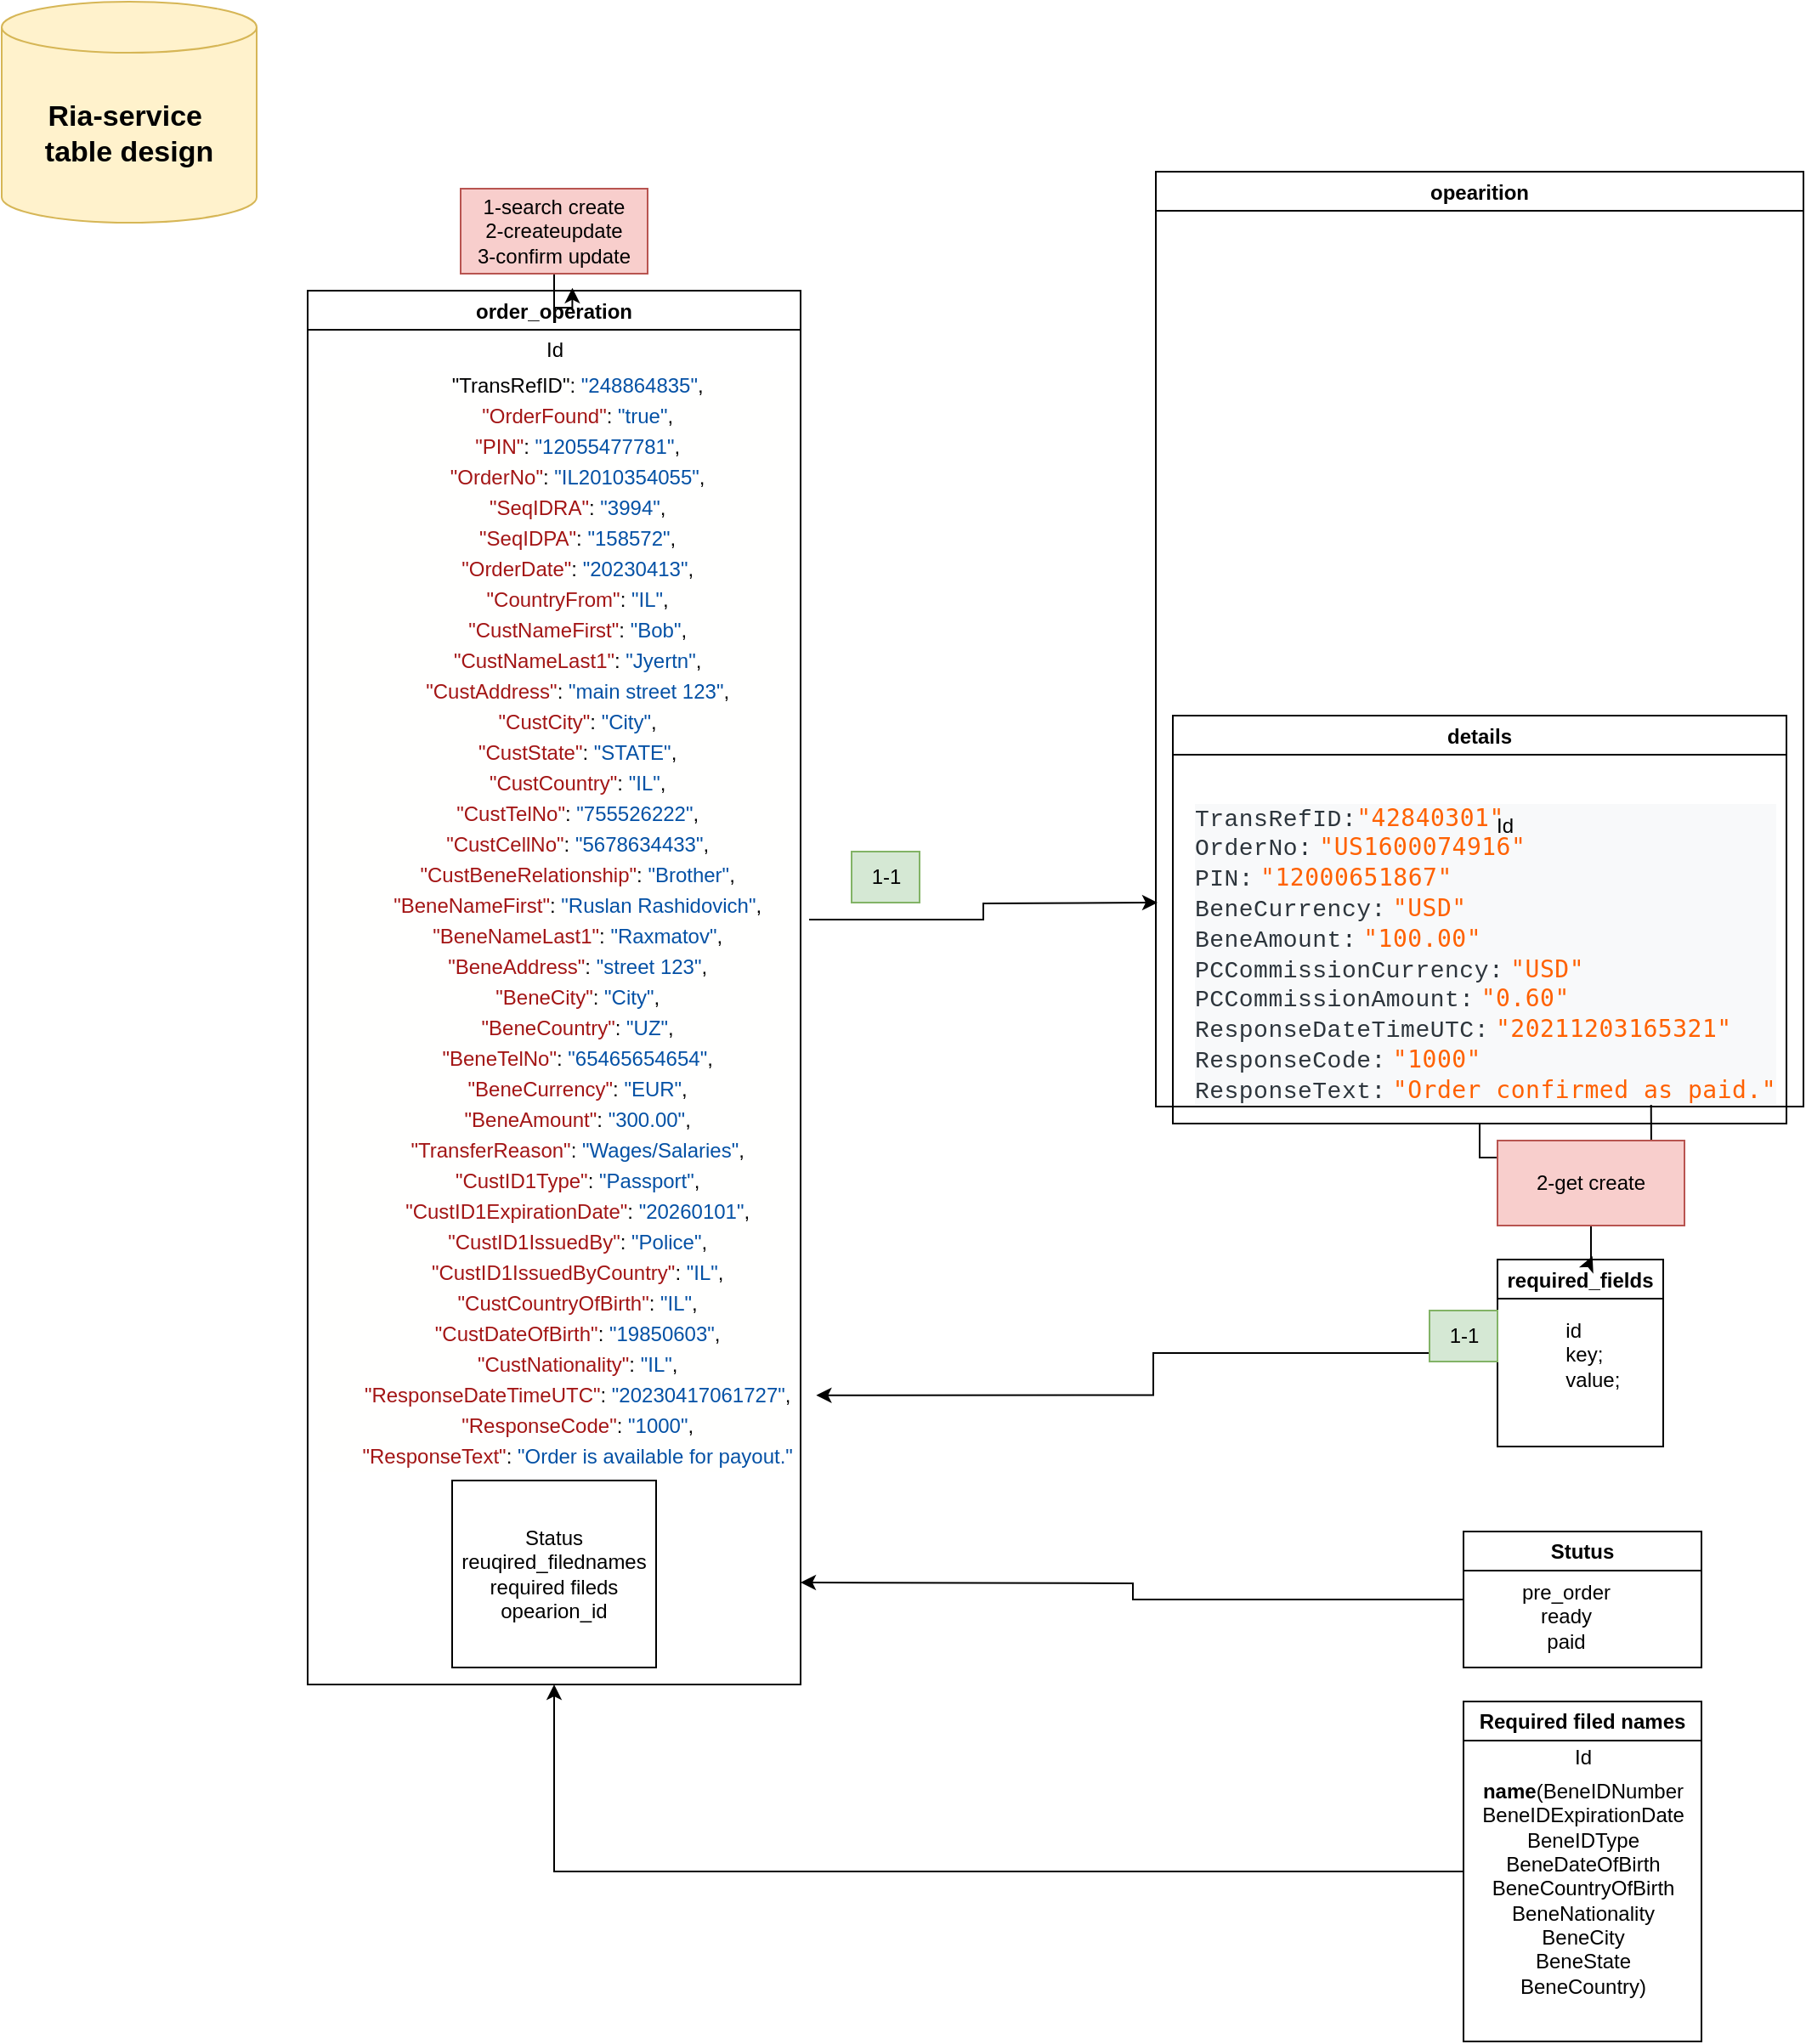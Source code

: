 <mxfile version="21.1.8" type="github">
  <diagram id="WUMDJL5sOeYgkHL_OH6m" name="Page-1">
    <mxGraphModel dx="2514" dy="899" grid="1" gridSize="10" guides="1" tooltips="1" connect="1" arrows="1" fold="1" page="1" pageScale="1" pageWidth="827" pageHeight="1169" math="0" shadow="0">
      <root>
        <mxCell id="0" />
        <mxCell id="1" parent="0" />
        <mxCell id="KDDWT8gn8KjXPzjt3fRh-1" value="&lt;font style=&quot;font-size: 17px;&quot;&gt;&lt;b&gt;Ria-service&amp;nbsp;&lt;br&gt;table design&lt;/b&gt;&lt;/font&gt;" style="shape=cylinder3;whiteSpace=wrap;html=1;boundedLbl=1;backgroundOutline=1;size=15;fillColor=#fff2cc;strokeColor=#d6b656;" vertex="1" parent="1">
          <mxGeometry x="-410" y="30" width="150" height="130" as="geometry" />
        </mxCell>
        <mxCell id="KDDWT8gn8KjXPzjt3fRh-7" value="order_operation" style="swimlane;" vertex="1" parent="1">
          <mxGeometry x="-230" y="200" width="290" height="820" as="geometry" />
        </mxCell>
        <mxCell id="KDDWT8gn8KjXPzjt3fRh-59" style="edgeStyle=orthogonalEdgeStyle;rounded=0;orthogonalLoop=1;jettySize=auto;html=1;" edge="1" parent="KDDWT8gn8KjXPzjt3fRh-7" source="KDDWT8gn8KjXPzjt3fRh-13">
          <mxGeometry relative="1" as="geometry">
            <mxPoint x="500" y="360.0" as="targetPoint" />
          </mxGeometry>
        </mxCell>
        <mxCell id="KDDWT8gn8KjXPzjt3fRh-13" value="&lt;div style=&quot;background-color: rgb(255, 255, 254); line-height: 18px;&quot;&gt;&lt;div&gt;&amp;nbsp;&amp;nbsp;&amp;nbsp;&amp;nbsp;&amp;nbsp;&amp;nbsp;&amp;nbsp;&amp;nbsp;&quot;TransRefID&quot;:&amp;nbsp;&lt;span style=&quot;color: #0451a5;&quot;&gt;&quot;248864835&quot;&lt;/span&gt;,&lt;/div&gt;&lt;div&gt;&amp;nbsp;&amp;nbsp;&amp;nbsp;&amp;nbsp;&amp;nbsp;&amp;nbsp;&amp;nbsp;&amp;nbsp;&lt;span style=&quot;color: #a31515;&quot;&gt;&quot;OrderFound&quot;&lt;/span&gt;:&amp;nbsp;&lt;span style=&quot;color: #0451a5;&quot;&gt;&quot;true&quot;&lt;/span&gt;,&lt;/div&gt;&lt;div&gt;&amp;nbsp;&amp;nbsp;&amp;nbsp;&amp;nbsp;&amp;nbsp;&amp;nbsp;&amp;nbsp;&amp;nbsp;&lt;span style=&quot;color: #a31515;&quot;&gt;&quot;PIN&quot;&lt;/span&gt;:&amp;nbsp;&lt;span style=&quot;color: #0451a5;&quot;&gt;&quot;12055477781&quot;&lt;/span&gt;,&lt;/div&gt;&lt;div&gt;&amp;nbsp;&amp;nbsp;&amp;nbsp;&amp;nbsp;&amp;nbsp;&amp;nbsp;&amp;nbsp;&amp;nbsp;&lt;span style=&quot;color: #a31515;&quot;&gt;&quot;OrderNo&quot;&lt;/span&gt;:&amp;nbsp;&lt;span style=&quot;color: #0451a5;&quot;&gt;&quot;IL2010354055&quot;&lt;/span&gt;,&lt;/div&gt;&lt;div&gt;&amp;nbsp;&amp;nbsp;&amp;nbsp;&amp;nbsp;&amp;nbsp;&amp;nbsp;&amp;nbsp;&amp;nbsp;&lt;span style=&quot;color: #a31515;&quot;&gt;&quot;SeqIDRA&quot;&lt;/span&gt;:&amp;nbsp;&lt;span style=&quot;color: #0451a5;&quot;&gt;&quot;3994&quot;&lt;/span&gt;,&lt;/div&gt;&lt;div&gt;&amp;nbsp;&amp;nbsp;&amp;nbsp;&amp;nbsp;&amp;nbsp;&amp;nbsp;&amp;nbsp;&amp;nbsp;&lt;span style=&quot;color: #a31515;&quot;&gt;&quot;SeqIDPA&quot;&lt;/span&gt;:&amp;nbsp;&lt;span style=&quot;color: #0451a5;&quot;&gt;&quot;158572&quot;&lt;/span&gt;,&lt;/div&gt;&lt;div&gt;&amp;nbsp;&amp;nbsp;&amp;nbsp;&amp;nbsp;&amp;nbsp;&amp;nbsp;&amp;nbsp;&amp;nbsp;&lt;span style=&quot;color: #a31515;&quot;&gt;&quot;OrderDate&quot;&lt;/span&gt;:&amp;nbsp;&lt;span style=&quot;color: #0451a5;&quot;&gt;&quot;20230413&quot;&lt;/span&gt;,&lt;/div&gt;&lt;div&gt;&amp;nbsp;&amp;nbsp;&amp;nbsp;&amp;nbsp;&amp;nbsp;&amp;nbsp;&amp;nbsp;&amp;nbsp;&lt;span style=&quot;color: #a31515;&quot;&gt;&quot;CountryFrom&quot;&lt;/span&gt;:&amp;nbsp;&lt;span style=&quot;color: #0451a5;&quot;&gt;&quot;IL&quot;&lt;/span&gt;,&lt;/div&gt;&lt;div&gt;&amp;nbsp;&amp;nbsp;&amp;nbsp;&amp;nbsp;&amp;nbsp;&amp;nbsp;&amp;nbsp;&amp;nbsp;&lt;span style=&quot;color: #a31515;&quot;&gt;&quot;CustNameFirst&quot;&lt;/span&gt;:&amp;nbsp;&lt;span style=&quot;color: #0451a5;&quot;&gt;&quot;Bob&quot;&lt;/span&gt;,&lt;/div&gt;&lt;div&gt;&amp;nbsp;&amp;nbsp;&amp;nbsp;&amp;nbsp;&amp;nbsp;&amp;nbsp;&amp;nbsp;&amp;nbsp;&lt;span style=&quot;color: #a31515;&quot;&gt;&quot;CustNameLast1&quot;&lt;/span&gt;:&amp;nbsp;&lt;span style=&quot;color: #0451a5;&quot;&gt;&quot;Jyertn&quot;&lt;/span&gt;,&lt;/div&gt;&lt;div&gt;&amp;nbsp;&amp;nbsp;&amp;nbsp;&amp;nbsp;&amp;nbsp;&amp;nbsp;&amp;nbsp;&amp;nbsp;&lt;span style=&quot;color: #a31515;&quot;&gt;&quot;CustAddress&quot;&lt;/span&gt;:&amp;nbsp;&lt;span style=&quot;color: #0451a5;&quot;&gt;&quot;main&amp;nbsp;street&amp;nbsp;123&quot;&lt;/span&gt;,&lt;/div&gt;&lt;div&gt;&amp;nbsp;&amp;nbsp;&amp;nbsp;&amp;nbsp;&amp;nbsp;&amp;nbsp;&amp;nbsp;&amp;nbsp;&lt;span style=&quot;color: #a31515;&quot;&gt;&quot;CustCity&quot;&lt;/span&gt;:&amp;nbsp;&lt;span style=&quot;color: #0451a5;&quot;&gt;&quot;City&quot;&lt;/span&gt;,&lt;/div&gt;&lt;div&gt;&amp;nbsp;&amp;nbsp;&amp;nbsp;&amp;nbsp;&amp;nbsp;&amp;nbsp;&amp;nbsp;&amp;nbsp;&lt;span style=&quot;color: #a31515;&quot;&gt;&quot;CustState&quot;&lt;/span&gt;:&amp;nbsp;&lt;span style=&quot;color: #0451a5;&quot;&gt;&quot;STATE&quot;&lt;/span&gt;,&lt;/div&gt;&lt;div&gt;&amp;nbsp;&amp;nbsp;&amp;nbsp;&amp;nbsp;&amp;nbsp;&amp;nbsp;&amp;nbsp;&amp;nbsp;&lt;span style=&quot;color: #a31515;&quot;&gt;&quot;CustCountry&quot;&lt;/span&gt;:&amp;nbsp;&lt;span style=&quot;color: #0451a5;&quot;&gt;&quot;IL&quot;&lt;/span&gt;,&lt;/div&gt;&lt;div&gt;&amp;nbsp;&amp;nbsp;&amp;nbsp;&amp;nbsp;&amp;nbsp;&amp;nbsp;&amp;nbsp;&amp;nbsp;&lt;span style=&quot;color: #a31515;&quot;&gt;&quot;CustTelNo&quot;&lt;/span&gt;:&amp;nbsp;&lt;span style=&quot;color: #0451a5;&quot;&gt;&quot;755526222&quot;&lt;/span&gt;,&lt;/div&gt;&lt;div&gt;&amp;nbsp;&amp;nbsp;&amp;nbsp;&amp;nbsp;&amp;nbsp;&amp;nbsp;&amp;nbsp;&amp;nbsp;&lt;span style=&quot;color: #a31515;&quot;&gt;&quot;CustCellNo&quot;&lt;/span&gt;:&amp;nbsp;&lt;span style=&quot;color: #0451a5;&quot;&gt;&quot;5678634433&quot;&lt;/span&gt;,&lt;/div&gt;&lt;div&gt;&amp;nbsp;&amp;nbsp;&amp;nbsp;&amp;nbsp;&amp;nbsp;&amp;nbsp;&amp;nbsp;&amp;nbsp;&lt;span style=&quot;color: #a31515;&quot;&gt;&quot;CustBeneRelationship&quot;&lt;/span&gt;:&amp;nbsp;&lt;span style=&quot;color: #0451a5;&quot;&gt;&quot;Brother&quot;&lt;/span&gt;,&lt;/div&gt;&lt;div&gt;&amp;nbsp;&amp;nbsp;&amp;nbsp;&amp;nbsp;&amp;nbsp;&amp;nbsp;&amp;nbsp;&amp;nbsp;&lt;span style=&quot;color: #a31515;&quot;&gt;&quot;BeneNameFirst&quot;&lt;/span&gt;:&amp;nbsp;&lt;span style=&quot;color: #0451a5;&quot;&gt;&quot;Ruslan&amp;nbsp;Rashidovich&quot;&lt;/span&gt;,&lt;/div&gt;&lt;div&gt;&amp;nbsp;&amp;nbsp;&amp;nbsp;&amp;nbsp;&amp;nbsp;&amp;nbsp;&amp;nbsp;&amp;nbsp;&lt;span style=&quot;color: #a31515;&quot;&gt;&quot;BeneNameLast1&quot;&lt;/span&gt;:&amp;nbsp;&lt;span style=&quot;color: #0451a5;&quot;&gt;&quot;Raxmatov&quot;&lt;/span&gt;,&lt;/div&gt;&lt;div&gt;&amp;nbsp;&amp;nbsp;&amp;nbsp;&amp;nbsp;&amp;nbsp;&amp;nbsp;&amp;nbsp;&amp;nbsp;&lt;span style=&quot;color: #a31515;&quot;&gt;&quot;BeneAddress&quot;&lt;/span&gt;:&amp;nbsp;&lt;span style=&quot;color: #0451a5;&quot;&gt;&quot;street&amp;nbsp;123&quot;&lt;/span&gt;,&lt;/div&gt;&lt;div&gt;&amp;nbsp;&amp;nbsp;&amp;nbsp;&amp;nbsp;&amp;nbsp;&amp;nbsp;&amp;nbsp;&amp;nbsp;&lt;span style=&quot;color: #a31515;&quot;&gt;&quot;BeneCity&quot;&lt;/span&gt;:&amp;nbsp;&lt;span style=&quot;color: #0451a5;&quot;&gt;&quot;City&quot;&lt;/span&gt;,&lt;/div&gt;&lt;div&gt;&amp;nbsp;&amp;nbsp;&amp;nbsp;&amp;nbsp;&amp;nbsp;&amp;nbsp;&amp;nbsp;&amp;nbsp;&lt;span style=&quot;color: #a31515;&quot;&gt;&quot;BeneCountry&quot;&lt;/span&gt;:&amp;nbsp;&lt;span style=&quot;color: #0451a5;&quot;&gt;&quot;UZ&quot;&lt;/span&gt;,&lt;/div&gt;&lt;div&gt;&amp;nbsp;&amp;nbsp;&amp;nbsp;&amp;nbsp;&amp;nbsp;&amp;nbsp;&amp;nbsp;&amp;nbsp;&lt;span style=&quot;color: #a31515;&quot;&gt;&quot;BeneTelNo&quot;&lt;/span&gt;:&amp;nbsp;&lt;span style=&quot;color: #0451a5;&quot;&gt;&quot;65465654654&quot;&lt;/span&gt;,&lt;/div&gt;&lt;div&gt;&amp;nbsp;&amp;nbsp;&amp;nbsp;&amp;nbsp;&amp;nbsp;&amp;nbsp;&amp;nbsp;&amp;nbsp;&lt;span style=&quot;color: #a31515;&quot;&gt;&quot;BeneCurrency&quot;&lt;/span&gt;:&amp;nbsp;&lt;span style=&quot;color: #0451a5;&quot;&gt;&quot;EUR&quot;&lt;/span&gt;,&lt;/div&gt;&lt;div&gt;&amp;nbsp;&amp;nbsp;&amp;nbsp;&amp;nbsp;&amp;nbsp;&amp;nbsp;&amp;nbsp;&amp;nbsp;&lt;span style=&quot;color: #a31515;&quot;&gt;&quot;BeneAmount&quot;&lt;/span&gt;:&amp;nbsp;&lt;span style=&quot;color: #0451a5;&quot;&gt;&quot;300.00&quot;&lt;/span&gt;,&lt;/div&gt;&lt;div&gt;&amp;nbsp;&amp;nbsp;&amp;nbsp;&amp;nbsp;&amp;nbsp;&amp;nbsp;&amp;nbsp;&amp;nbsp;&lt;span style=&quot;color: #a31515;&quot;&gt;&quot;TransferReason&quot;&lt;/span&gt;:&amp;nbsp;&lt;span style=&quot;color: #0451a5;&quot;&gt;&quot;Wages/Salaries&quot;&lt;/span&gt;,&lt;/div&gt;&lt;div&gt;&amp;nbsp;&amp;nbsp;&amp;nbsp;&amp;nbsp;&amp;nbsp;&amp;nbsp;&amp;nbsp;&amp;nbsp;&lt;span style=&quot;color: #a31515;&quot;&gt;&quot;CustID1Type&quot;&lt;/span&gt;:&amp;nbsp;&lt;span style=&quot;color: #0451a5;&quot;&gt;&quot;Passport&quot;&lt;/span&gt;,&lt;/div&gt;&lt;div&gt;&amp;nbsp;&amp;nbsp;&amp;nbsp;&amp;nbsp;&amp;nbsp;&amp;nbsp;&amp;nbsp;&amp;nbsp;&lt;span style=&quot;color: #a31515;&quot;&gt;&quot;CustID1ExpirationDate&quot;&lt;/span&gt;:&amp;nbsp;&lt;span style=&quot;color: #0451a5;&quot;&gt;&quot;20260101&quot;&lt;/span&gt;,&lt;/div&gt;&lt;div&gt;&amp;nbsp;&amp;nbsp;&amp;nbsp;&amp;nbsp;&amp;nbsp;&amp;nbsp;&amp;nbsp;&amp;nbsp;&lt;span style=&quot;color: #a31515;&quot;&gt;&quot;CustID1IssuedBy&quot;&lt;/span&gt;:&amp;nbsp;&lt;span style=&quot;color: #0451a5;&quot;&gt;&quot;Police&quot;&lt;/span&gt;,&lt;/div&gt;&lt;div&gt;&amp;nbsp;&amp;nbsp;&amp;nbsp;&amp;nbsp;&amp;nbsp;&amp;nbsp;&amp;nbsp;&amp;nbsp;&lt;span style=&quot;color: #a31515;&quot;&gt;&quot;CustID1IssuedByCountry&quot;&lt;/span&gt;:&amp;nbsp;&lt;span style=&quot;color: #0451a5;&quot;&gt;&quot;IL&quot;&lt;/span&gt;,&lt;/div&gt;&lt;div&gt;&amp;nbsp;&amp;nbsp;&amp;nbsp;&amp;nbsp;&amp;nbsp;&amp;nbsp;&amp;nbsp;&amp;nbsp;&lt;span style=&quot;color: #a31515;&quot;&gt;&quot;CustCountryOfBirth&quot;&lt;/span&gt;:&amp;nbsp;&lt;span style=&quot;color: #0451a5;&quot;&gt;&quot;IL&quot;&lt;/span&gt;,&lt;/div&gt;&lt;div&gt;&amp;nbsp;&amp;nbsp;&amp;nbsp;&amp;nbsp;&amp;nbsp;&amp;nbsp;&amp;nbsp;&amp;nbsp;&lt;span style=&quot;color: #a31515;&quot;&gt;&quot;CustDateOfBirth&quot;&lt;/span&gt;:&amp;nbsp;&lt;span style=&quot;color: #0451a5;&quot;&gt;&quot;19850603&quot;&lt;/span&gt;,&lt;/div&gt;&lt;div&gt;&amp;nbsp;&amp;nbsp;&amp;nbsp;&amp;nbsp;&amp;nbsp;&amp;nbsp;&amp;nbsp;&amp;nbsp;&lt;span style=&quot;color: #a31515;&quot;&gt;&quot;CustNationality&quot;&lt;/span&gt;:&amp;nbsp;&lt;span style=&quot;color: #0451a5;&quot;&gt;&quot;IL&quot;&lt;/span&gt;,&lt;/div&gt;&lt;div&gt;&amp;nbsp;&amp;nbsp;&amp;nbsp;&amp;nbsp;&amp;nbsp;&amp;nbsp;&amp;nbsp;&amp;nbsp;&lt;span style=&quot;color: #a31515;&quot;&gt;&quot;ResponseDateTimeUTC&quot;&lt;/span&gt;:&amp;nbsp;&lt;span style=&quot;color: #0451a5;&quot;&gt;&quot;20230417061727&quot;&lt;/span&gt;,&lt;/div&gt;&lt;div&gt;&amp;nbsp;&amp;nbsp;&amp;nbsp;&amp;nbsp;&amp;nbsp;&amp;nbsp;&amp;nbsp;&amp;nbsp;&lt;span style=&quot;color: #a31515;&quot;&gt;&quot;ResponseCode&quot;&lt;/span&gt;:&amp;nbsp;&lt;span style=&quot;color: #0451a5;&quot;&gt;&quot;1000&quot;&lt;/span&gt;,&lt;/div&gt;&lt;div&gt;&amp;nbsp;&amp;nbsp;&amp;nbsp;&amp;nbsp;&amp;nbsp;&amp;nbsp;&amp;nbsp;&amp;nbsp;&lt;span style=&quot;color: #a31515;&quot;&gt;&quot;ResponseText&quot;&lt;/span&gt;:&amp;nbsp;&lt;span style=&quot;color: #0451a5;&quot;&gt;&quot;Order&amp;nbsp;is&amp;nbsp;available&amp;nbsp;for&amp;nbsp;payout.&quot;&lt;/span&gt;&lt;/div&gt;&lt;/div&gt;" style="text;html=1;align=center;verticalAlign=middle;resizable=0;points=[];autosize=1;strokeColor=none;fillColor=none;" vertex="1" parent="KDDWT8gn8KjXPzjt3fRh-7">
          <mxGeometry x="-5" y="40" width="300" height="660" as="geometry" />
        </mxCell>
        <mxCell id="KDDWT8gn8KjXPzjt3fRh-16" value="Status&lt;br&gt;reuqired_filednames&lt;br&gt;required fileds&lt;br&gt;opearion_id" style="whiteSpace=wrap;html=1;" vertex="1" parent="KDDWT8gn8KjXPzjt3fRh-7">
          <mxGeometry x="85" y="700" width="120" height="110" as="geometry" />
        </mxCell>
        <mxCell id="KDDWT8gn8KjXPzjt3fRh-17" value="Id" style="text;html=1;align=center;verticalAlign=middle;resizable=0;points=[];autosize=1;strokeColor=none;fillColor=none;" vertex="1" parent="KDDWT8gn8KjXPzjt3fRh-7">
          <mxGeometry x="130" y="20" width="30" height="30" as="geometry" />
        </mxCell>
        <mxCell id="KDDWT8gn8KjXPzjt3fRh-30" style="edgeStyle=orthogonalEdgeStyle;rounded=0;orthogonalLoop=1;jettySize=auto;html=1;entryX=1.014;entryY=0.924;entryDx=0;entryDy=0;entryPerimeter=0;" edge="1" parent="1" source="KDDWT8gn8KjXPzjt3fRh-8" target="KDDWT8gn8KjXPzjt3fRh-13">
          <mxGeometry relative="1" as="geometry">
            <mxPoint x="470" y="921.667" as="targetPoint" />
          </mxGeometry>
        </mxCell>
        <mxCell id="KDDWT8gn8KjXPzjt3fRh-8" value="required_fields" style="swimlane;startSize=23;" vertex="1" parent="1">
          <mxGeometry x="470" y="770" width="97.5" height="110" as="geometry" />
        </mxCell>
        <mxCell id="KDDWT8gn8KjXPzjt3fRh-29" value="&lt;pre style=&quot;margin-top: 0px; margin-bottom: calc(1.5em); padding: var(--su12); border: 0px; font-variant-numeric: inherit; font-variant-east-asian: inherit; font-variant-alternates: inherit; font-stretch: inherit; line-height: var(--lh-md); font-family: var(--ff-mono); font-optical-sizing: inherit; font-kerning: inherit; font-feature-settings: inherit; font-variation-settings: inherit; font-size: var(--fs-body1); vertical-align: baseline; box-sizing: inherit; width: auto; max-height: 600px; overflow: auto; background-color: var(--highlight-bg); border-radius: var(--br-md); --_cb-line-numbers-bg:var(--black-050); color: var(--highlight-color); overflow-wrap: normal; text-align: left;&quot; class=&quot;lang-java s-code-block&quot;&gt;&lt;code style=&quot;margin: 0px; padding: 0px; border: 0px; font-style: inherit; font-variant: inherit; font-weight: inherit; font-stretch: inherit; line-height: inherit; font-family: inherit; font-optical-sizing: inherit; font-kerning: inherit; font-feature-settings: inherit; font-variation-settings: inherit; font-size: var(--_pr-code-fs); vertical-align: baseline; box-sizing: inherit; background-color: transparent;&quot; class=&quot;hljs language-java&quot;&gt;    id&lt;br&gt;    key;&lt;br&gt;    value;&lt;/code&gt;&lt;/pre&gt;" style="text;html=1;align=center;verticalAlign=middle;resizable=0;points=[];autosize=1;strokeColor=none;fillColor=none;" vertex="1" parent="KDDWT8gn8KjXPzjt3fRh-8">
          <mxGeometry x="13.75" y="30" width="70" height="70" as="geometry" />
        </mxCell>
        <mxCell id="KDDWT8gn8KjXPzjt3fRh-57" style="edgeStyle=orthogonalEdgeStyle;rounded=0;orthogonalLoop=1;jettySize=auto;html=1;" edge="1" parent="1" source="KDDWT8gn8KjXPzjt3fRh-9">
          <mxGeometry relative="1" as="geometry">
            <mxPoint x="560" y="600.0" as="targetPoint" />
          </mxGeometry>
        </mxCell>
        <mxCell id="KDDWT8gn8KjXPzjt3fRh-20" style="edgeStyle=orthogonalEdgeStyle;rounded=0;orthogonalLoop=1;jettySize=auto;html=1;entryX=0.5;entryY=1;entryDx=0;entryDy=0;" edge="1" parent="1" source="KDDWT8gn8KjXPzjt3fRh-10" target="KDDWT8gn8KjXPzjt3fRh-7">
          <mxGeometry relative="1" as="geometry">
            <mxPoint x="400" y="1030" as="targetPoint" />
          </mxGeometry>
        </mxCell>
        <mxCell id="KDDWT8gn8KjXPzjt3fRh-10" value="Required filed names" style="swimlane;whiteSpace=wrap;html=1;" vertex="1" parent="1">
          <mxGeometry x="450" y="1030" width="140" height="200" as="geometry" />
        </mxCell>
        <mxCell id="KDDWT8gn8KjXPzjt3fRh-24" value="&lt;b&gt;name&lt;/b&gt;(BeneIDNumber&lt;div&gt;BeneIDExpirationDate&lt;/div&gt;&lt;div&gt;BeneIDType&lt;/div&gt;&lt;div&gt;BeneDateOfBirth&lt;/div&gt;&lt;div&gt;BeneCountryOfBirth&lt;/div&gt;&lt;div&gt;BeneNationality&lt;/div&gt;&lt;div&gt;BeneCity&lt;/div&gt;&lt;div&gt;BeneState&lt;/div&gt;&lt;div&gt;BeneCountry)&lt;/div&gt;" style="text;html=1;align=center;verticalAlign=middle;resizable=0;points=[];autosize=1;strokeColor=none;fillColor=none;" vertex="1" parent="KDDWT8gn8KjXPzjt3fRh-10">
          <mxGeometry y="40" width="140" height="140" as="geometry" />
        </mxCell>
        <mxCell id="KDDWT8gn8KjXPzjt3fRh-21" style="edgeStyle=orthogonalEdgeStyle;rounded=0;orthogonalLoop=1;jettySize=auto;html=1;" edge="1" parent="1" source="KDDWT8gn8KjXPzjt3fRh-12">
          <mxGeometry relative="1" as="geometry">
            <mxPoint x="60" y="960" as="targetPoint" />
          </mxGeometry>
        </mxCell>
        <mxCell id="KDDWT8gn8KjXPzjt3fRh-12" value="Stutus" style="swimlane;whiteSpace=wrap;html=1;startSize=23;" vertex="1" parent="1">
          <mxGeometry x="450" y="930" width="140" height="80" as="geometry" />
        </mxCell>
        <mxCell id="KDDWT8gn8KjXPzjt3fRh-18" value="pre_order&lt;br&gt;ready&lt;br&gt;paid" style="text;html=1;align=center;verticalAlign=middle;resizable=0;points=[];autosize=1;strokeColor=none;fillColor=none;" vertex="1" parent="KDDWT8gn8KjXPzjt3fRh-12">
          <mxGeometry x="20" y="20" width="80" height="60" as="geometry" />
        </mxCell>
        <mxCell id="KDDWT8gn8KjXPzjt3fRh-23" value="Id" style="text;html=1;align=center;verticalAlign=middle;resizable=0;points=[];autosize=1;strokeColor=none;fillColor=none;" vertex="1" parent="1">
          <mxGeometry x="505" y="1048" width="30" height="30" as="geometry" />
        </mxCell>
        <mxCell id="KDDWT8gn8KjXPzjt3fRh-33" value="1-1" style="text;html=1;align=center;verticalAlign=middle;resizable=0;points=[];autosize=1;strokeColor=#82b366;fillColor=#d5e8d4;" vertex="1" parent="1">
          <mxGeometry x="430" y="800" width="40" height="30" as="geometry" />
        </mxCell>
        <mxCell id="KDDWT8gn8KjXPzjt3fRh-51" style="edgeStyle=orthogonalEdgeStyle;rounded=0;orthogonalLoop=1;jettySize=auto;html=1;entryX=0.537;entryY=-0.002;entryDx=0;entryDy=0;entryPerimeter=0;" edge="1" parent="1" source="KDDWT8gn8KjXPzjt3fRh-44" target="KDDWT8gn8KjXPzjt3fRh-7">
          <mxGeometry relative="1" as="geometry" />
        </mxCell>
        <mxCell id="KDDWT8gn8KjXPzjt3fRh-44" value="1-search create&lt;br&gt;2-createupdate&lt;br&gt;3-confirm update" style="html=1;whiteSpace=wrap;fillColor=#f8cecc;strokeColor=#b85450;" vertex="1" parent="1">
          <mxGeometry x="-140" y="140" width="110" height="50" as="geometry" />
        </mxCell>
        <mxCell id="KDDWT8gn8KjXPzjt3fRh-49" style="edgeStyle=orthogonalEdgeStyle;rounded=0;orthogonalLoop=1;jettySize=auto;html=1;entryX=0.573;entryY=-0.018;entryDx=0;entryDy=0;entryPerimeter=0;" edge="1" parent="1" source="KDDWT8gn8KjXPzjt3fRh-46" target="KDDWT8gn8KjXPzjt3fRh-8">
          <mxGeometry relative="1" as="geometry" />
        </mxCell>
        <mxCell id="KDDWT8gn8KjXPzjt3fRh-46" value="2-get create" style="html=1;whiteSpace=wrap;fillColor=#f8cecc;strokeColor=#b85450;" vertex="1" parent="1">
          <mxGeometry x="470" y="700" width="110" height="50" as="geometry" />
        </mxCell>
        <mxCell id="KDDWT8gn8KjXPzjt3fRh-53" value="opearition" style="swimlane;" vertex="1" parent="1">
          <mxGeometry x="269" y="130" width="381" height="550" as="geometry" />
        </mxCell>
        <mxCell id="KDDWT8gn8KjXPzjt3fRh-54" value="&lt;div style=&quot;background-color: rgb(255, 255, 254); line-height: 18px;&quot;&gt;&lt;br&gt;&lt;/div&gt;" style="text;html=1;align=center;verticalAlign=middle;resizable=0;points=[];autosize=1;strokeColor=none;fillColor=none;" vertex="1" parent="KDDWT8gn8KjXPzjt3fRh-53">
          <mxGeometry x="135" y="355" width="20" height="30" as="geometry" />
        </mxCell>
        <mxCell id="KDDWT8gn8KjXPzjt3fRh-9" value="details" style="swimlane;startSize=23;" vertex="1" parent="KDDWT8gn8KjXPzjt3fRh-53">
          <mxGeometry x="10" y="320" width="361" height="240" as="geometry" />
        </mxCell>
        <mxCell id="KDDWT8gn8KjXPzjt3fRh-36" value="&lt;div style=&quot;box-sizing: border-box; position: relative; margin-left: 25px; color: rgb(45, 53, 60); font-family: Consolas, Menlo, Courier, monospace; font-size: 14px; letter-spacing: 0.25px; text-align: left; background-color: rgb(248, 249, 250);&quot; class=&quot;jv-node jv-key-node&quot;&gt;TransRefID:&lt;span style=&quot;box-sizing: border-box;&quot; class=&quot;jv-push&quot;&gt;&lt;span style=&quot;box-sizing: border-box;&quot; class=&quot;jv-holder-node&quot;&gt;&lt;/span&gt;&lt;span style=&quot;box-sizing: border-box; color: rgb(255, 97, 0); word-break: break-word; tab-size: 4; font-family: Consolas, Monaco, &amp;quot;Andale Mono&amp;quot;, &amp;quot;Ubuntu Mono&amp;quot;, monospace;&quot; class=&quot;jv-item jv-string&quot;&gt;&quot;42840301&quot;&lt;/span&gt;&lt;/span&gt;&lt;/div&gt;&lt;div style=&quot;box-sizing: border-box; position: relative; margin-left: 25px; color: rgb(45, 53, 60); font-family: Consolas, Menlo, Courier, monospace; font-size: 14px; letter-spacing: 0.25px; text-align: left; background-color: rgb(248, 249, 250);&quot; class=&quot;jv-node jv-key-node&quot;&gt;&lt;span style=&quot;box-sizing: border-box; margin-right: 4px;&quot; class=&quot;jv-key&quot;&gt;OrderNo:&lt;/span&gt;&lt;span style=&quot;box-sizing: border-box;&quot; class=&quot;jv-push&quot;&gt;&lt;span style=&quot;box-sizing: border-box;&quot; class=&quot;jv-holder-node&quot;&gt;&lt;/span&gt;&lt;span style=&quot;box-sizing: border-box; color: rgb(255, 97, 0); word-break: break-word; tab-size: 4; font-family: Consolas, Monaco, &amp;quot;Andale Mono&amp;quot;, &amp;quot;Ubuntu Mono&amp;quot;, monospace;&quot; class=&quot;jv-item jv-string&quot;&gt;&quot;US1600074916&quot;&lt;/span&gt;&lt;/span&gt;&lt;/div&gt;&lt;div style=&quot;box-sizing: border-box; position: relative; margin-left: 25px; color: rgb(45, 53, 60); font-family: Consolas, Menlo, Courier, monospace; font-size: 14px; letter-spacing: 0.25px; text-align: left; background-color: rgb(248, 249, 250);&quot; class=&quot;jv-node jv-key-node&quot;&gt;&lt;span style=&quot;box-sizing: border-box; margin-right: 4px;&quot; class=&quot;jv-key&quot;&gt;PIN:&lt;/span&gt;&lt;span style=&quot;box-sizing: border-box;&quot; class=&quot;jv-push&quot;&gt;&lt;span style=&quot;box-sizing: border-box;&quot; class=&quot;jv-holder-node&quot;&gt;&lt;/span&gt;&lt;span style=&quot;box-sizing: border-box; color: rgb(255, 97, 0); word-break: break-word; tab-size: 4; font-family: Consolas, Monaco, &amp;quot;Andale Mono&amp;quot;, &amp;quot;Ubuntu Mono&amp;quot;, monospace;&quot; class=&quot;jv-item jv-string&quot;&gt;&quot;12000651867&quot;&lt;/span&gt;&lt;/span&gt;&lt;/div&gt;&lt;div style=&quot;box-sizing: border-box; position: relative; margin-left: 25px; color: rgb(45, 53, 60); font-family: Consolas, Menlo, Courier, monospace; font-size: 14px; letter-spacing: 0.25px; text-align: left; background-color: rgb(248, 249, 250);&quot; class=&quot;jv-node jv-key-node&quot;&gt;&lt;span style=&quot;box-sizing: border-box; margin-right: 4px;&quot; class=&quot;jv-key&quot;&gt;BeneCurrency:&lt;/span&gt;&lt;span style=&quot;box-sizing: border-box;&quot; class=&quot;jv-push&quot;&gt;&lt;span style=&quot;box-sizing: border-box;&quot; class=&quot;jv-holder-node&quot;&gt;&lt;/span&gt;&lt;span style=&quot;box-sizing: border-box; color: rgb(255, 97, 0); word-break: break-word; tab-size: 4; font-family: Consolas, Monaco, &amp;quot;Andale Mono&amp;quot;, &amp;quot;Ubuntu Mono&amp;quot;, monospace;&quot; class=&quot;jv-item jv-string&quot;&gt;&quot;USD&quot;&lt;/span&gt;&lt;/span&gt;&lt;/div&gt;&lt;div style=&quot;box-sizing: border-box; position: relative; margin-left: 25px; color: rgb(45, 53, 60); font-family: Consolas, Menlo, Courier, monospace; font-size: 14px; letter-spacing: 0.25px; text-align: left; background-color: rgb(248, 249, 250);&quot; class=&quot;jv-node jv-key-node&quot;&gt;&lt;span style=&quot;box-sizing: border-box; margin-right: 4px;&quot; class=&quot;jv-key&quot;&gt;BeneAmount:&lt;/span&gt;&lt;span style=&quot;box-sizing: border-box;&quot; class=&quot;jv-push&quot;&gt;&lt;span style=&quot;box-sizing: border-box;&quot; class=&quot;jv-holder-node&quot;&gt;&lt;/span&gt;&lt;span style=&quot;box-sizing: border-box; color: rgb(255, 97, 0); word-break: break-word; tab-size: 4; font-family: Consolas, Monaco, &amp;quot;Andale Mono&amp;quot;, &amp;quot;Ubuntu Mono&amp;quot;, monospace;&quot; class=&quot;jv-item jv-string&quot;&gt;&quot;100.00&quot;&lt;/span&gt;&lt;/span&gt;&lt;/div&gt;&lt;div style=&quot;box-sizing: border-box; position: relative; margin-left: 25px; color: rgb(45, 53, 60); font-family: Consolas, Menlo, Courier, monospace; font-size: 14px; letter-spacing: 0.25px; text-align: left; background-color: rgb(248, 249, 250);&quot; class=&quot;jv-node jv-key-node&quot;&gt;&lt;span style=&quot;box-sizing: border-box; margin-right: 4px;&quot; class=&quot;jv-key&quot;&gt;PCCommissionCurrency:&lt;/span&gt;&lt;span style=&quot;box-sizing: border-box;&quot; class=&quot;jv-push&quot;&gt;&lt;span style=&quot;box-sizing: border-box;&quot; class=&quot;jv-holder-node&quot;&gt;&lt;/span&gt;&lt;span style=&quot;box-sizing: border-box; color: rgb(255, 97, 0); word-break: break-word; tab-size: 4; font-family: Consolas, Monaco, &amp;quot;Andale Mono&amp;quot;, &amp;quot;Ubuntu Mono&amp;quot;, monospace;&quot; class=&quot;jv-item jv-string&quot;&gt;&quot;USD&quot;&lt;/span&gt;&lt;/span&gt;&lt;/div&gt;&lt;div style=&quot;box-sizing: border-box; position: relative; margin-left: 25px; color: rgb(45, 53, 60); font-family: Consolas, Menlo, Courier, monospace; font-size: 14px; letter-spacing: 0.25px; text-align: left; background-color: rgb(248, 249, 250);&quot; class=&quot;jv-node jv-key-node&quot;&gt;&lt;span style=&quot;box-sizing: border-box; margin-right: 4px;&quot; class=&quot;jv-key&quot;&gt;PCCommissionAmount:&lt;/span&gt;&lt;span style=&quot;box-sizing: border-box;&quot; class=&quot;jv-push&quot;&gt;&lt;span style=&quot;box-sizing: border-box;&quot; class=&quot;jv-holder-node&quot;&gt;&lt;/span&gt;&lt;span style=&quot;box-sizing: border-box; color: rgb(255, 97, 0); word-break: break-word; tab-size: 4; font-family: Consolas, Monaco, &amp;quot;Andale Mono&amp;quot;, &amp;quot;Ubuntu Mono&amp;quot;, monospace;&quot; class=&quot;jv-item jv-string&quot;&gt;&quot;0.60&quot;&lt;/span&gt;&lt;/span&gt;&lt;/div&gt;&lt;div style=&quot;box-sizing: border-box; position: relative; margin-left: 25px; color: rgb(45, 53, 60); font-family: Consolas, Menlo, Courier, monospace; font-size: 14px; letter-spacing: 0.25px; text-align: left; background-color: rgb(248, 249, 250);&quot; class=&quot;jv-node jv-key-node&quot;&gt;&lt;span style=&quot;box-sizing: border-box; margin-right: 4px;&quot; class=&quot;jv-key&quot;&gt;ResponseDateTimeUTC:&lt;/span&gt;&lt;span style=&quot;box-sizing: border-box;&quot; class=&quot;jv-push&quot;&gt;&lt;span style=&quot;box-sizing: border-box;&quot; class=&quot;jv-holder-node&quot;&gt;&lt;/span&gt;&lt;span style=&quot;box-sizing: border-box; color: rgb(255, 97, 0); word-break: break-word; tab-size: 4; font-family: Consolas, Monaco, &amp;quot;Andale Mono&amp;quot;, &amp;quot;Ubuntu Mono&amp;quot;, monospace;&quot; class=&quot;jv-item jv-string&quot;&gt;&quot;20211203165321&quot;&lt;/span&gt;&lt;/span&gt;&lt;/div&gt;&lt;div style=&quot;box-sizing: border-box; position: relative; margin-left: 25px; color: rgb(45, 53, 60); font-family: Consolas, Menlo, Courier, monospace; font-size: 14px; letter-spacing: 0.25px; text-align: left; background-color: rgb(248, 249, 250);&quot; class=&quot;jv-node jv-key-node&quot;&gt;&lt;span style=&quot;box-sizing: border-box; margin-right: 4px;&quot; class=&quot;jv-key&quot;&gt;ResponseCode:&lt;/span&gt;&lt;span style=&quot;box-sizing: border-box;&quot; class=&quot;jv-push&quot;&gt;&lt;span style=&quot;box-sizing: border-box;&quot; class=&quot;jv-holder-node&quot;&gt;&lt;/span&gt;&lt;span style=&quot;box-sizing: border-box; color: rgb(255, 97, 0); word-break: break-word; tab-size: 4; font-family: Consolas, Monaco, &amp;quot;Andale Mono&amp;quot;, &amp;quot;Ubuntu Mono&amp;quot;, monospace;&quot; class=&quot;jv-item jv-string&quot;&gt;&quot;1000&quot;&lt;/span&gt;&lt;/span&gt;&lt;/div&gt;&lt;div style=&quot;box-sizing: border-box; position: relative; margin-left: 25px; color: rgb(45, 53, 60); font-family: Consolas, Menlo, Courier, monospace; font-size: 14px; letter-spacing: 0.25px; text-align: left; background-color: rgb(248, 249, 250);&quot; class=&quot;jv-node jv-key-node&quot;&gt;&lt;span style=&quot;box-sizing: border-box; margin-right: 4px;&quot; class=&quot;jv-key&quot;&gt;ResponseText:&lt;/span&gt;&lt;span style=&quot;box-sizing: border-box;&quot; class=&quot;jv-push&quot;&gt;&lt;span style=&quot;box-sizing: border-box;&quot; class=&quot;jv-holder-node&quot;&gt;&lt;/span&gt;&lt;span style=&quot;box-sizing: border-box; color: rgb(255, 97, 0); word-break: break-word; tab-size: 4; font-family: Consolas, Monaco, &amp;quot;Andale Mono&amp;quot;, &amp;quot;Ubuntu Mono&amp;quot;, monospace;&quot; class=&quot;jv-item jv-string&quot;&gt;&quot;Order confirmed as paid.&quot;&lt;/span&gt;&lt;/span&gt;&lt;/div&gt;" style="text;html=1;align=center;verticalAlign=middle;resizable=0;points=[];autosize=1;strokeColor=none;fillColor=none;" vertex="1" parent="KDDWT8gn8KjXPzjt3fRh-9">
          <mxGeometry x="-9" y="50" width="360" height="180" as="geometry" />
        </mxCell>
        <mxCell id="KDDWT8gn8KjXPzjt3fRh-32" value="Id" style="text;html=1;align=center;verticalAlign=middle;resizable=0;points=[];autosize=1;strokeColor=none;fillColor=none;" vertex="1" parent="KDDWT8gn8KjXPzjt3fRh-9">
          <mxGeometry x="180" y="50" width="30" height="30" as="geometry" />
        </mxCell>
        <mxCell id="KDDWT8gn8KjXPzjt3fRh-58" value="1-1" style="text;html=1;align=center;verticalAlign=middle;resizable=0;points=[];autosize=1;strokeColor=#82b366;fillColor=#d5e8d4;" vertex="1" parent="1">
          <mxGeometry x="90" y="530" width="40" height="30" as="geometry" />
        </mxCell>
      </root>
    </mxGraphModel>
  </diagram>
</mxfile>
